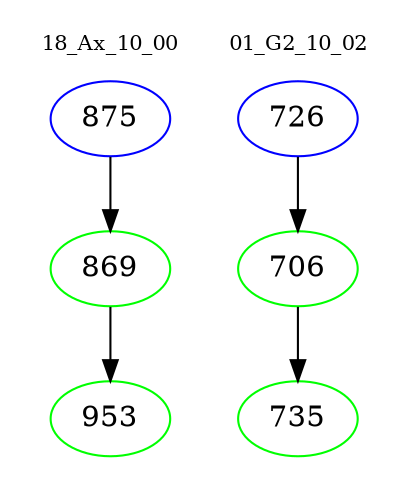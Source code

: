 digraph{
subgraph cluster_0 {
color = white
label = "18_Ax_10_00";
fontsize=10;
T0_875 [label="875", color="blue"]
T0_875 -> T0_869 [color="black"]
T0_869 [label="869", color="green"]
T0_869 -> T0_953 [color="black"]
T0_953 [label="953", color="green"]
}
subgraph cluster_1 {
color = white
label = "01_G2_10_02";
fontsize=10;
T1_726 [label="726", color="blue"]
T1_726 -> T1_706 [color="black"]
T1_706 [label="706", color="green"]
T1_706 -> T1_735 [color="black"]
T1_735 [label="735", color="green"]
}
}
